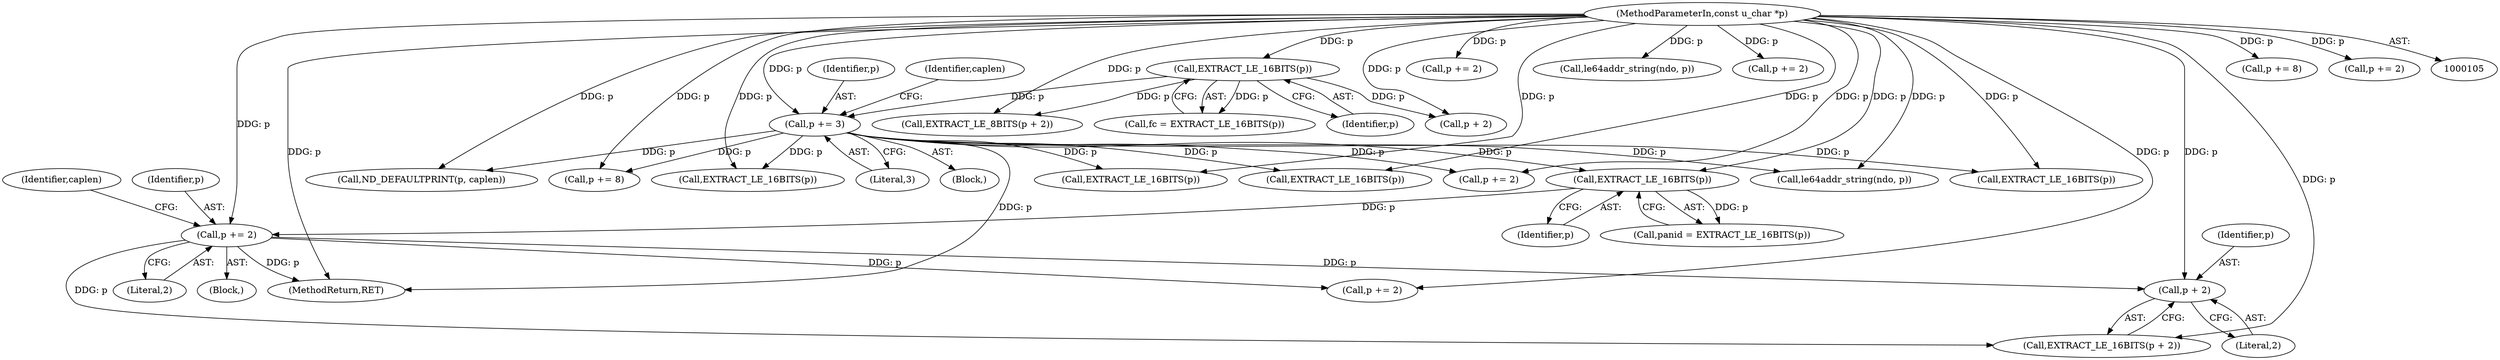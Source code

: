 digraph "0_tcpdump_8512734883227c11568bb35da1d48b9f8466f43f@pointer" {
"1000256" [label="(Call,p + 2)"];
"1000224" [label="(Call,p += 2)"];
"1000222" [label="(Call,EXTRACT_LE_16BITS(p))"];
"1000147" [label="(Call,p += 3)"];
"1000108" [label="(MethodParameterIn,const u_char *p)"];
"1000139" [label="(Call,EXTRACT_LE_16BITS(p))"];
"1000503" [label="(MethodReturn,RET)"];
"1000137" [label="(Call,fc = EXTRACT_LE_16BITS(p))"];
"1000148" [label="(Identifier,p)"];
"1000143" [label="(Call,EXTRACT_LE_8BITS(p + 2))"];
"1000151" [label="(Identifier,caplen)"];
"1000224" [label="(Call,p += 2)"];
"1000228" [label="(Identifier,caplen)"];
"1000226" [label="(Literal,2)"];
"1000285" [label="(Call,p += 2)"];
"1000283" [label="(Call,EXTRACT_LE_16BITS(p))"];
"1000316" [label="(Call,le64addr_string(ndo, p))"];
"1000449" [label="(Call,p += 2)"];
"1000498" [label="(Call,ND_DEFAULTPRINT(p, caplen))"];
"1000144" [label="(Call,p + 2)"];
"1000225" [label="(Identifier,p)"];
"1000415" [label="(Call,EXTRACT_LE_16BITS(p))"];
"1000417" [label="(Call,p += 2)"];
"1000220" [label="(Call,panid = EXTRACT_LE_16BITS(p))"];
"1000483" [label="(Call,p += 8)"];
"1000147" [label="(Call,p += 3)"];
"1000175" [label="(Block,)"];
"1000259" [label="(Call,p += 2)"];
"1000382" [label="(Call,EXTRACT_LE_16BITS(p))"];
"1000140" [label="(Identifier,p)"];
"1000256" [label="(Call,p + 2)"];
"1000108" [label="(MethodParameterIn,const u_char *p)"];
"1000222" [label="(Call,EXTRACT_LE_16BITS(p))"];
"1000139" [label="(Call,EXTRACT_LE_16BITS(p))"];
"1000255" [label="(Call,EXTRACT_LE_16BITS(p + 2))"];
"1000480" [label="(Call,le64addr_string(ndo, p))"];
"1000223" [label="(Identifier,p)"];
"1000149" [label="(Literal,3)"];
"1000257" [label="(Identifier,p)"];
"1000447" [label="(Call,EXTRACT_LE_16BITS(p))"];
"1000319" [label="(Call,p += 8)"];
"1000384" [label="(Call,p += 2)"];
"1000109" [label="(Block,)"];
"1000258" [label="(Literal,2)"];
"1000256" -> "1000255"  [label="AST: "];
"1000256" -> "1000258"  [label="CFG: "];
"1000257" -> "1000256"  [label="AST: "];
"1000258" -> "1000256"  [label="AST: "];
"1000255" -> "1000256"  [label="CFG: "];
"1000224" -> "1000256"  [label="DDG: p"];
"1000108" -> "1000256"  [label="DDG: p"];
"1000224" -> "1000175"  [label="AST: "];
"1000224" -> "1000226"  [label="CFG: "];
"1000225" -> "1000224"  [label="AST: "];
"1000226" -> "1000224"  [label="AST: "];
"1000228" -> "1000224"  [label="CFG: "];
"1000224" -> "1000503"  [label="DDG: p"];
"1000222" -> "1000224"  [label="DDG: p"];
"1000108" -> "1000224"  [label="DDG: p"];
"1000224" -> "1000255"  [label="DDG: p"];
"1000224" -> "1000259"  [label="DDG: p"];
"1000222" -> "1000220"  [label="AST: "];
"1000222" -> "1000223"  [label="CFG: "];
"1000223" -> "1000222"  [label="AST: "];
"1000220" -> "1000222"  [label="CFG: "];
"1000222" -> "1000220"  [label="DDG: p"];
"1000147" -> "1000222"  [label="DDG: p"];
"1000108" -> "1000222"  [label="DDG: p"];
"1000147" -> "1000109"  [label="AST: "];
"1000147" -> "1000149"  [label="CFG: "];
"1000148" -> "1000147"  [label="AST: "];
"1000149" -> "1000147"  [label="AST: "];
"1000151" -> "1000147"  [label="CFG: "];
"1000147" -> "1000503"  [label="DDG: p"];
"1000108" -> "1000147"  [label="DDG: p"];
"1000139" -> "1000147"  [label="DDG: p"];
"1000147" -> "1000283"  [label="DDG: p"];
"1000147" -> "1000382"  [label="DDG: p"];
"1000147" -> "1000415"  [label="DDG: p"];
"1000147" -> "1000417"  [label="DDG: p"];
"1000147" -> "1000447"  [label="DDG: p"];
"1000147" -> "1000480"  [label="DDG: p"];
"1000147" -> "1000483"  [label="DDG: p"];
"1000147" -> "1000498"  [label="DDG: p"];
"1000108" -> "1000105"  [label="AST: "];
"1000108" -> "1000503"  [label="DDG: p"];
"1000108" -> "1000139"  [label="DDG: p"];
"1000108" -> "1000143"  [label="DDG: p"];
"1000108" -> "1000144"  [label="DDG: p"];
"1000108" -> "1000255"  [label="DDG: p"];
"1000108" -> "1000259"  [label="DDG: p"];
"1000108" -> "1000283"  [label="DDG: p"];
"1000108" -> "1000285"  [label="DDG: p"];
"1000108" -> "1000316"  [label="DDG: p"];
"1000108" -> "1000319"  [label="DDG: p"];
"1000108" -> "1000382"  [label="DDG: p"];
"1000108" -> "1000384"  [label="DDG: p"];
"1000108" -> "1000415"  [label="DDG: p"];
"1000108" -> "1000417"  [label="DDG: p"];
"1000108" -> "1000447"  [label="DDG: p"];
"1000108" -> "1000449"  [label="DDG: p"];
"1000108" -> "1000480"  [label="DDG: p"];
"1000108" -> "1000483"  [label="DDG: p"];
"1000108" -> "1000498"  [label="DDG: p"];
"1000139" -> "1000137"  [label="AST: "];
"1000139" -> "1000140"  [label="CFG: "];
"1000140" -> "1000139"  [label="AST: "];
"1000137" -> "1000139"  [label="CFG: "];
"1000139" -> "1000137"  [label="DDG: p"];
"1000139" -> "1000143"  [label="DDG: p"];
"1000139" -> "1000144"  [label="DDG: p"];
}
